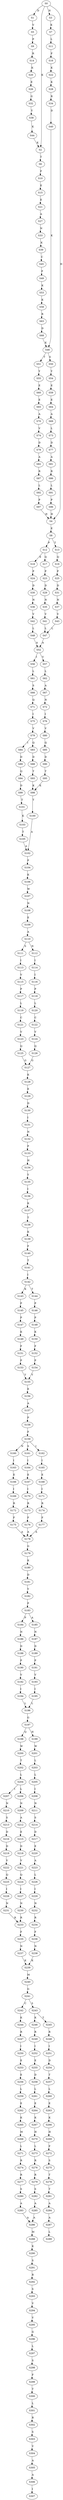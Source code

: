 strict digraph  {
	S0 -> S1 [ label = D ];
	S0 -> S2 [ label = K ];
	S0 -> S3 [ label = N ];
	S0 -> S4 [ label = H ];
	S1 -> S5 [ label = V ];
	S2 -> S6 [ label = T ];
	S3 -> S7 [ label = K ];
	S4 -> S8 [ label = E ];
	S5 -> S9 [ label = P ];
	S6 -> S10 [ label = F ];
	S7 -> S11 [ label = L ];
	S8 -> S12 [ label = P ];
	S8 -> S13 [ label = T ];
	S9 -> S14 [ label = R ];
	S10 -> S15 [ label = E ];
	S11 -> S16 [ label = F ];
	S12 -> S17 [ label = Q ];
	S12 -> S18 [ label = E ];
	S13 -> S19 [ label = Q ];
	S14 -> S20 [ label = K ];
	S15 -> S21 [ label = E ];
	S16 -> S22 [ label = K ];
	S17 -> S23 [ label = P ];
	S18 -> S24 [ label = P ];
	S19 -> S25 [ label = P ];
	S20 -> S26 [ label = E ];
	S21 -> S27 [ label = A ];
	S22 -> S28 [ label = K ];
	S23 -> S29 [ label = D ];
	S24 -> S30 [ label = D ];
	S25 -> S31 [ label = D ];
	S26 -> S32 [ label = G ];
	S27 -> S33 [ label = N ];
	S28 -> S34 [ label = R ];
	S29 -> S35 [ label = N ];
	S30 -> S36 [ label = N ];
	S31 -> S37 [ label = N ];
	S32 -> S38 [ label = Y ];
	S33 -> S39 [ label = K ];
	S34 -> S40 [ label = D ];
	S35 -> S41 [ label = V ];
	S36 -> S42 [ label = V ];
	S37 -> S43 [ label = V ];
	S38 -> S44 [ label = K ];
	S39 -> S45 [ label = C ];
	S40 -> S46 [ label = K ];
	S41 -> S47 [ label = L ];
	S42 -> S48 [ label = L ];
	S43 -> S47 [ label = L ];
	S44 -> S2 [ label = K ];
	S45 -> S49 [ label = F ];
	S46 -> S50 [ label = S ];
	S46 -> S51 [ label = T ];
	S47 -> S52 [ label = A ];
	S48 -> S52 [ label = A ];
	S49 -> S53 [ label = K ];
	S50 -> S54 [ label = Y ];
	S51 -> S55 [ label = Y ];
	S52 -> S56 [ label = I ];
	S52 -> S57 [ label = V ];
	S53 -> S58 [ label = K ];
	S54 -> S59 [ label = E ];
	S55 -> S60 [ label = E ];
	S56 -> S61 [ label = L ];
	S57 -> S62 [ label = L ];
	S58 -> S63 [ label = R ];
	S59 -> S64 [ label = E ];
	S60 -> S65 [ label = E ];
	S61 -> S66 [ label = S ];
	S62 -> S67 [ label = A ];
	S63 -> S68 [ label = D ];
	S64 -> S69 [ label = A ];
	S65 -> S70 [ label = A ];
	S66 -> S71 [ label = Q ];
	S67 -> S72 [ label = N ];
	S68 -> S46 [ label = K ];
	S69 -> S73 [ label = L ];
	S70 -> S74 [ label = V ];
	S71 -> S75 [ label = I ];
	S72 -> S76 [ label = I ];
	S73 -> S77 [ label = D ];
	S74 -> S78 [ label = D ];
	S75 -> S79 [ label = V ];
	S76 -> S80 [ label = V ];
	S77 -> S81 [ label = A ];
	S78 -> S82 [ label = A ];
	S79 -> S83 [ label = Q ];
	S79 -> S84 [ label = I ];
	S80 -> S85 [ label = Q ];
	S81 -> S86 [ label = R ];
	S82 -> S87 [ label = R ];
	S83 -> S88 [ label = D ];
	S84 -> S89 [ label = D ];
	S85 -> S90 [ label = D ];
	S86 -> S91 [ label = L ];
	S87 -> S92 [ label = L ];
	S88 -> S93 [ label = T ];
	S89 -> S94 [ label = Q ];
	S90 -> S95 [ label = T ];
	S91 -> S96 [ label = P ];
	S92 -> S97 [ label = P ];
	S93 -> S98 [ label = K ];
	S94 -> S99 [ label = D ];
	S95 -> S98 [ label = K ];
	S96 -> S4 [ label = H ];
	S97 -> S4 [ label = H ];
	S98 -> S100 [ label = T ];
	S99 -> S101 [ label = T ];
	S100 -> S102 [ label = A ];
	S101 -> S103 [ label = K ];
	S102 -> S104 [ label = P ];
	S103 -> S105 [ label = T ];
	S104 -> S106 [ label = K ];
	S105 -> S102 [ label = A ];
	S106 -> S107 [ label = W ];
	S107 -> S108 [ label = N ];
	S108 -> S109 [ label = E ];
	S109 -> S110 [ label = A ];
	S110 -> S111 [ label = S ];
	S110 -> S112 [ label = N ];
	S111 -> S113 [ label = I ];
	S112 -> S114 [ label = I ];
	S113 -> S115 [ label = V ];
	S114 -> S116 [ label = I ];
	S115 -> S117 [ label = P ];
	S116 -> S118 [ label = P ];
	S117 -> S119 [ label = L ];
	S118 -> S120 [ label = L ];
	S119 -> S121 [ label = C ];
	S120 -> S122 [ label = C ];
	S121 -> S123 [ label = V ];
	S122 -> S124 [ label = V ];
	S123 -> S125 [ label = Q ];
	S124 -> S126 [ label = Q ];
	S125 -> S127 [ label = G ];
	S126 -> S127 [ label = G ];
	S127 -> S128 [ label = K ];
	S128 -> S129 [ label = E ];
	S129 -> S130 [ label = D ];
	S130 -> S131 [ label = I ];
	S131 -> S132 [ label = N ];
	S132 -> S133 [ label = P ];
	S133 -> S134 [ label = H ];
	S134 -> S135 [ label = Y ];
	S135 -> S136 [ label = I ];
	S136 -> S137 [ label = K ];
	S137 -> S138 [ label = T ];
	S138 -> S139 [ label = K ];
	S139 -> S140 [ label = F ];
	S140 -> S141 [ label = T ];
	S141 -> S142 [ label = I ];
	S142 -> S143 [ label = K ];
	S142 -> S144 [ label = T ];
	S143 -> S145 [ label = P ];
	S144 -> S146 [ label = P ];
	S145 -> S147 [ label = P ];
	S146 -> S148 [ label = P ];
	S147 -> S149 [ label = K ];
	S148 -> S150 [ label = K ];
	S149 -> S151 [ label = F ];
	S150 -> S152 [ label = F ];
	S151 -> S153 [ label = P ];
	S152 -> S154 [ label = P ];
	S153 -> S155 [ label = Y ];
	S154 -> S155 [ label = Y ];
	S155 -> S156 [ label = E ];
	S156 -> S157 [ label = A ];
	S157 -> S158 [ label = P ];
	S158 -> S159 [ label = F ];
	S159 -> S160 [ label = N ];
	S159 -> S161 [ label = S ];
	S159 -> S162 [ label = I ];
	S160 -> S163 [ label = I ];
	S161 -> S164 [ label = I ];
	S162 -> S165 [ label = I ];
	S163 -> S166 [ label = E ];
	S164 -> S167 [ label = E ];
	S165 -> S168 [ label = E ];
	S166 -> S169 [ label = I ];
	S167 -> S170 [ label = I ];
	S168 -> S171 [ label = I ];
	S169 -> S172 [ label = R ];
	S170 -> S173 [ label = R ];
	S171 -> S174 [ label = R ];
	S172 -> S175 [ label = F ];
	S173 -> S176 [ label = F ];
	S174 -> S177 [ label = F ];
	S175 -> S178 [ label = A ];
	S176 -> S178 [ label = A ];
	S177 -> S178 [ label = A ];
	S178 -> S179 [ label = G ];
	S179 -> S180 [ label = K ];
	S180 -> S181 [ label = D ];
	S181 -> S182 [ label = Y ];
	S182 -> S183 [ label = P ];
	S183 -> S184 [ label = P ];
	S183 -> S185 [ label = A ];
	S184 -> S186 [ label = N ];
	S185 -> S187 [ label = N ];
	S186 -> S188 [ label = D ];
	S187 -> S189 [ label = D ];
	S188 -> S190 [ label = P ];
	S189 -> S191 [ label = P ];
	S190 -> S192 [ label = V ];
	S191 -> S193 [ label = V ];
	S192 -> S194 [ label = I ];
	S193 -> S195 [ label = I ];
	S194 -> S196 [ label = L ];
	S195 -> S196 [ label = L ];
	S196 -> S197 [ label = G ];
	S197 -> S198 [ label = Q ];
	S197 -> S199 [ label = H ];
	S198 -> S200 [ label = W ];
	S199 -> S201 [ label = W ];
	S200 -> S202 [ label = T ];
	S201 -> S203 [ label = L ];
	S202 -> S204 [ label = L ];
	S203 -> S205 [ label = L ];
	S204 -> S206 [ label = L ];
	S204 -> S207 [ label = I ];
	S205 -> S208 [ label = I ];
	S206 -> S209 [ label = N ];
	S207 -> S210 [ label = N ];
	S208 -> S211 [ label = N ];
	S209 -> S212 [ label = A ];
	S210 -> S213 [ label = S ];
	S211 -> S214 [ label = S ];
	S212 -> S215 [ label = E ];
	S213 -> S216 [ label = D ];
	S214 -> S217 [ label = D ];
	S215 -> S218 [ label = D ];
	S216 -> S219 [ label = D ];
	S217 -> S220 [ label = E ];
	S218 -> S221 [ label = V ];
	S219 -> S222 [ label = V ];
	S220 -> S223 [ label = A ];
	S221 -> S224 [ label = Q ];
	S222 -> S225 [ label = Q ];
	S223 -> S226 [ label = L ];
	S224 -> S227 [ label = I ];
	S225 -> S228 [ label = I ];
	S226 -> S229 [ label = I ];
	S227 -> S230 [ label = N ];
	S228 -> S231 [ label = N ];
	S229 -> S232 [ label = N ];
	S230 -> S233 [ label = R ];
	S231 -> S233 [ label = R ];
	S232 -> S234 [ label = R ];
	S233 -> S235 [ label = F ];
	S234 -> S236 [ label = F ];
	S235 -> S237 [ label = N ];
	S236 -> S238 [ label = N ];
	S237 -> S239 [ label = K ];
	S238 -> S239 [ label = K ];
	S239 -> S240 [ label = M ];
	S240 -> S241 [ label = G ];
	S241 -> S242 [ label = C ];
	S241 -> S243 [ label = S ];
	S242 -> S244 [ label = K ];
	S243 -> S245 [ label = T ];
	S243 -> S246 [ label = K ];
	S244 -> S247 [ label = R ];
	S245 -> S248 [ label = R ];
	S246 -> S249 [ label = R ];
	S247 -> S250 [ label = I ];
	S248 -> S251 [ label = I ];
	S249 -> S252 [ label = I ];
	S250 -> S253 [ label = E ];
	S251 -> S254 [ label = D ];
	S252 -> S255 [ label = E ];
	S253 -> S256 [ label = E ];
	S254 -> S257 [ label = T ];
	S255 -> S258 [ label = D ];
	S256 -> S259 [ label = L ];
	S257 -> S260 [ label = L ];
	S258 -> S261 [ label = L ];
	S259 -> S262 [ label = E ];
	S260 -> S263 [ label = E ];
	S261 -> S264 [ label = E ];
	S262 -> S265 [ label = K ];
	S263 -> S266 [ label = K ];
	S264 -> S267 [ label = K ];
	S265 -> S268 [ label = M ];
	S266 -> S269 [ label = H ];
	S267 -> S270 [ label = H ];
	S268 -> S271 [ label = L ];
	S269 -> S272 [ label = F ];
	S270 -> S273 [ label = L ];
	S271 -> S274 [ label = R ];
	S272 -> S275 [ label = S ];
	S273 -> S276 [ label = R ];
	S274 -> S277 [ label = R ];
	S275 -> S278 [ label = T ];
	S276 -> S279 [ label = R ];
	S277 -> S280 [ label = S ];
	S278 -> S281 [ label = T ];
	S279 -> S282 [ label = S ];
	S280 -> S283 [ label = A ];
	S281 -> S284 [ label = A ];
	S282 -> S285 [ label = A ];
	S283 -> S286 [ label = A ];
	S284 -> S287 [ label = A ];
	S285 -> S286 [ label = A ];
	S286 -> S288 [ label = M ];
	S287 -> S289 [ label = L ];
	S288 -> S290 [ label = K ];
	S290 -> S291 [ label = S ];
	S291 -> S292 [ label = R ];
	S292 -> S293 [ label = S ];
	S293 -> S294 [ label = V ];
	S294 -> S295 [ label = V ];
	S295 -> S296 [ label = G ];
	S296 -> S297 [ label = L ];
	S297 -> S298 [ label = S ];
	S298 -> S299 [ label = F ];
	S299 -> S300 [ label = T ];
	S300 -> S301 [ label = L ];
	S301 -> S302 [ label = R ];
	S302 -> S303 [ label = S ];
	S303 -> S304 [ label = V ];
	S304 -> S305 [ label = A ];
	S305 -> S306 [ label = A ];
	S306 -> S307 [ label = I ];
}
